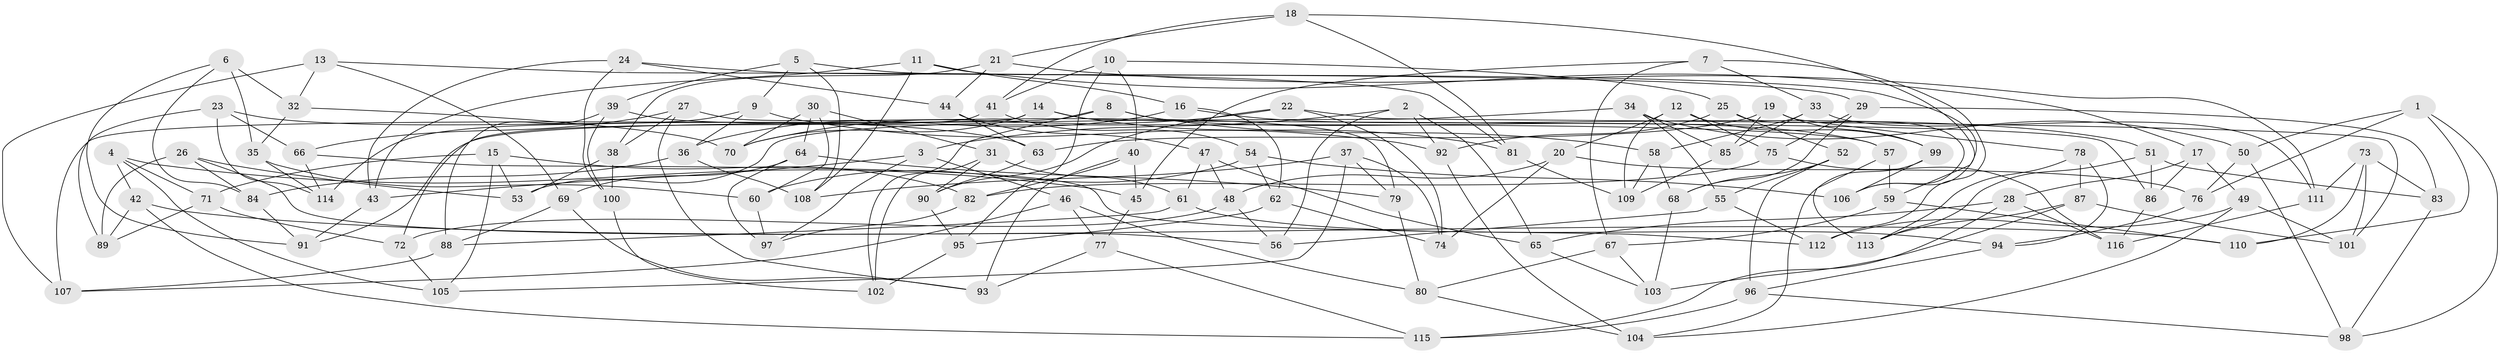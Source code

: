 // Generated by graph-tools (version 1.1) at 2025/57/03/09/25 04:57:05]
// undirected, 116 vertices, 232 edges
graph export_dot {
graph [start="1"]
  node [color=gray90,style=filled];
  1;
  2;
  3;
  4;
  5;
  6;
  7;
  8;
  9;
  10;
  11;
  12;
  13;
  14;
  15;
  16;
  17;
  18;
  19;
  20;
  21;
  22;
  23;
  24;
  25;
  26;
  27;
  28;
  29;
  30;
  31;
  32;
  33;
  34;
  35;
  36;
  37;
  38;
  39;
  40;
  41;
  42;
  43;
  44;
  45;
  46;
  47;
  48;
  49;
  50;
  51;
  52;
  53;
  54;
  55;
  56;
  57;
  58;
  59;
  60;
  61;
  62;
  63;
  64;
  65;
  66;
  67;
  68;
  69;
  70;
  71;
  72;
  73;
  74;
  75;
  76;
  77;
  78;
  79;
  80;
  81;
  82;
  83;
  84;
  85;
  86;
  87;
  88;
  89;
  90;
  91;
  92;
  93;
  94;
  95;
  96;
  97;
  98;
  99;
  100;
  101;
  102;
  103;
  104;
  105;
  106;
  107;
  108;
  109;
  110;
  111;
  112;
  113;
  114;
  115;
  116;
  1 -- 76;
  1 -- 50;
  1 -- 110;
  1 -- 98;
  2 -- 56;
  2 -- 92;
  2 -- 3;
  2 -- 65;
  3 -- 43;
  3 -- 46;
  3 -- 97;
  4 -- 105;
  4 -- 42;
  4 -- 45;
  4 -- 71;
  5 -- 9;
  5 -- 39;
  5 -- 59;
  5 -- 108;
  6 -- 32;
  6 -- 35;
  6 -- 84;
  6 -- 91;
  7 -- 67;
  7 -- 45;
  7 -- 112;
  7 -- 33;
  8 -- 91;
  8 -- 102;
  8 -- 58;
  8 -- 57;
  9 -- 92;
  9 -- 36;
  9 -- 114;
  10 -- 40;
  10 -- 41;
  10 -- 95;
  10 -- 25;
  11 -- 16;
  11 -- 17;
  11 -- 43;
  11 -- 108;
  12 -- 109;
  12 -- 99;
  12 -- 20;
  12 -- 75;
  13 -- 81;
  13 -- 69;
  13 -- 107;
  13 -- 32;
  14 -- 81;
  14 -- 107;
  14 -- 86;
  14 -- 70;
  15 -- 105;
  15 -- 82;
  15 -- 53;
  15 -- 71;
  16 -- 51;
  16 -- 62;
  16 -- 36;
  17 -- 28;
  17 -- 49;
  17 -- 86;
  18 -- 41;
  18 -- 106;
  18 -- 81;
  18 -- 21;
  19 -- 78;
  19 -- 85;
  19 -- 63;
  19 -- 99;
  20 -- 48;
  20 -- 76;
  20 -- 74;
  21 -- 111;
  21 -- 44;
  21 -- 38;
  22 -- 74;
  22 -- 101;
  22 -- 90;
  22 -- 70;
  23 -- 89;
  23 -- 63;
  23 -- 114;
  23 -- 66;
  24 -- 44;
  24 -- 100;
  24 -- 29;
  24 -- 43;
  25 -- 92;
  25 -- 52;
  25 -- 106;
  26 -- 89;
  26 -- 84;
  26 -- 56;
  26 -- 53;
  27 -- 93;
  27 -- 38;
  27 -- 66;
  27 -- 79;
  28 -- 115;
  28 -- 116;
  28 -- 65;
  29 -- 75;
  29 -- 68;
  29 -- 83;
  30 -- 60;
  30 -- 31;
  30 -- 64;
  30 -- 70;
  31 -- 61;
  31 -- 90;
  31 -- 102;
  32 -- 35;
  32 -- 70;
  33 -- 85;
  33 -- 58;
  33 -- 111;
  34 -- 50;
  34 -- 85;
  34 -- 53;
  34 -- 55;
  35 -- 60;
  35 -- 114;
  36 -- 84;
  36 -- 108;
  37 -- 108;
  37 -- 105;
  37 -- 74;
  37 -- 79;
  38 -- 53;
  38 -- 100;
  39 -- 88;
  39 -- 57;
  39 -- 100;
  40 -- 82;
  40 -- 93;
  40 -- 45;
  41 -- 72;
  41 -- 54;
  42 -- 115;
  42 -- 110;
  42 -- 89;
  43 -- 91;
  44 -- 47;
  44 -- 63;
  45 -- 77;
  46 -- 80;
  46 -- 107;
  46 -- 77;
  47 -- 48;
  47 -- 65;
  47 -- 61;
  48 -- 72;
  48 -- 56;
  49 -- 112;
  49 -- 101;
  49 -- 104;
  50 -- 98;
  50 -- 76;
  51 -- 83;
  51 -- 113;
  51 -- 86;
  52 -- 68;
  52 -- 55;
  52 -- 96;
  54 -- 60;
  54 -- 106;
  54 -- 62;
  55 -- 112;
  55 -- 56;
  57 -- 59;
  57 -- 113;
  58 -- 109;
  58 -- 68;
  59 -- 110;
  59 -- 67;
  60 -- 97;
  61 -- 94;
  61 -- 88;
  62 -- 95;
  62 -- 74;
  63 -- 90;
  64 -- 69;
  64 -- 79;
  64 -- 97;
  65 -- 103;
  66 -- 114;
  66 -- 112;
  67 -- 103;
  67 -- 80;
  68 -- 103;
  69 -- 88;
  69 -- 93;
  71 -- 72;
  71 -- 89;
  72 -- 105;
  73 -- 83;
  73 -- 101;
  73 -- 110;
  73 -- 111;
  75 -- 82;
  75 -- 116;
  76 -- 94;
  77 -- 93;
  77 -- 115;
  78 -- 113;
  78 -- 87;
  78 -- 94;
  79 -- 80;
  80 -- 104;
  81 -- 109;
  82 -- 97;
  83 -- 98;
  84 -- 91;
  85 -- 109;
  86 -- 116;
  87 -- 103;
  87 -- 113;
  87 -- 101;
  88 -- 107;
  90 -- 95;
  92 -- 104;
  94 -- 96;
  95 -- 102;
  96 -- 115;
  96 -- 98;
  99 -- 106;
  99 -- 104;
  100 -- 102;
  111 -- 116;
}
